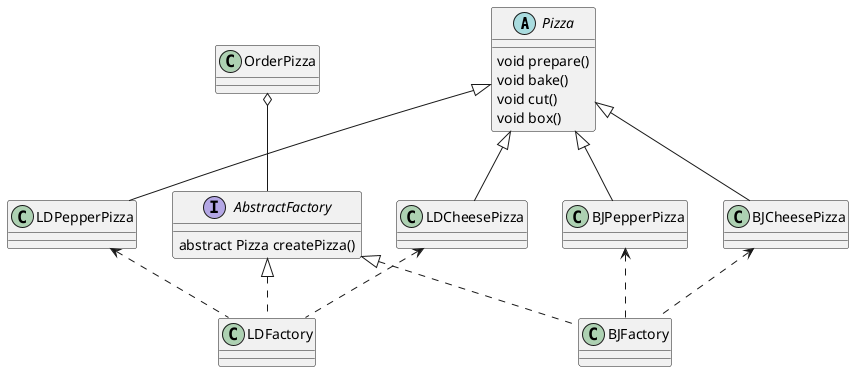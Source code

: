 @startuml

abstract class Pizza {
    void prepare()
    void bake()
    void cut()
    void box()
}

Pizza <|-- BJCheesePizza
Pizza <|-- LDCheesePizza
Pizza <|-- BJPepperPizza
Pizza <|-- LDPepperPizza



class OrderPizza


interface AbstractFactory {
    abstract Pizza createPizza()
}
class BJFactory
class LDFactory
AbstractFactory <|.. BJFactory
AbstractFactory <|.. LDFactory

BJCheesePizza <.. BJFactory
BJPepperPizza <.. BJFactory
LDCheesePizza <.. LDFactory
LDPepperPizza <.. LDFactory



OrderPizza o-- AbstractFactory

@enduml